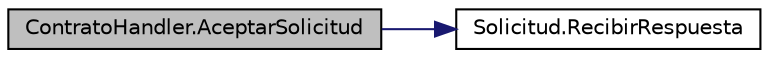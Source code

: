 digraph "ContratoHandler.AceptarSolicitud"
{
 // INTERACTIVE_SVG=YES
 // LATEX_PDF_SIZE
  edge [fontname="Helvetica",fontsize="10",labelfontname="Helvetica",labelfontsize="10"];
  node [fontname="Helvetica",fontsize="10",shape=record];
  rankdir="LR";
  Node1 [label="ContratoHandler.AceptarSolicitud",height=0.2,width=0.4,color="black", fillcolor="grey75", style="filled", fontcolor="black",tooltip="Método para aceptar una solicitud"];
  Node1 -> Node2 [color="midnightblue",fontsize="10",style="solid",fontname="Helvetica"];
  Node2 [label="Solicitud.RecibirRespuesta",height=0.2,width=0.4,color="black", fillcolor="white", style="filled",URL="$classSolicitud.html#a0b8fe23fefe4d1fa1ff6c9d054d51631",tooltip="Método para conocer el estado de una oferta"];
}

